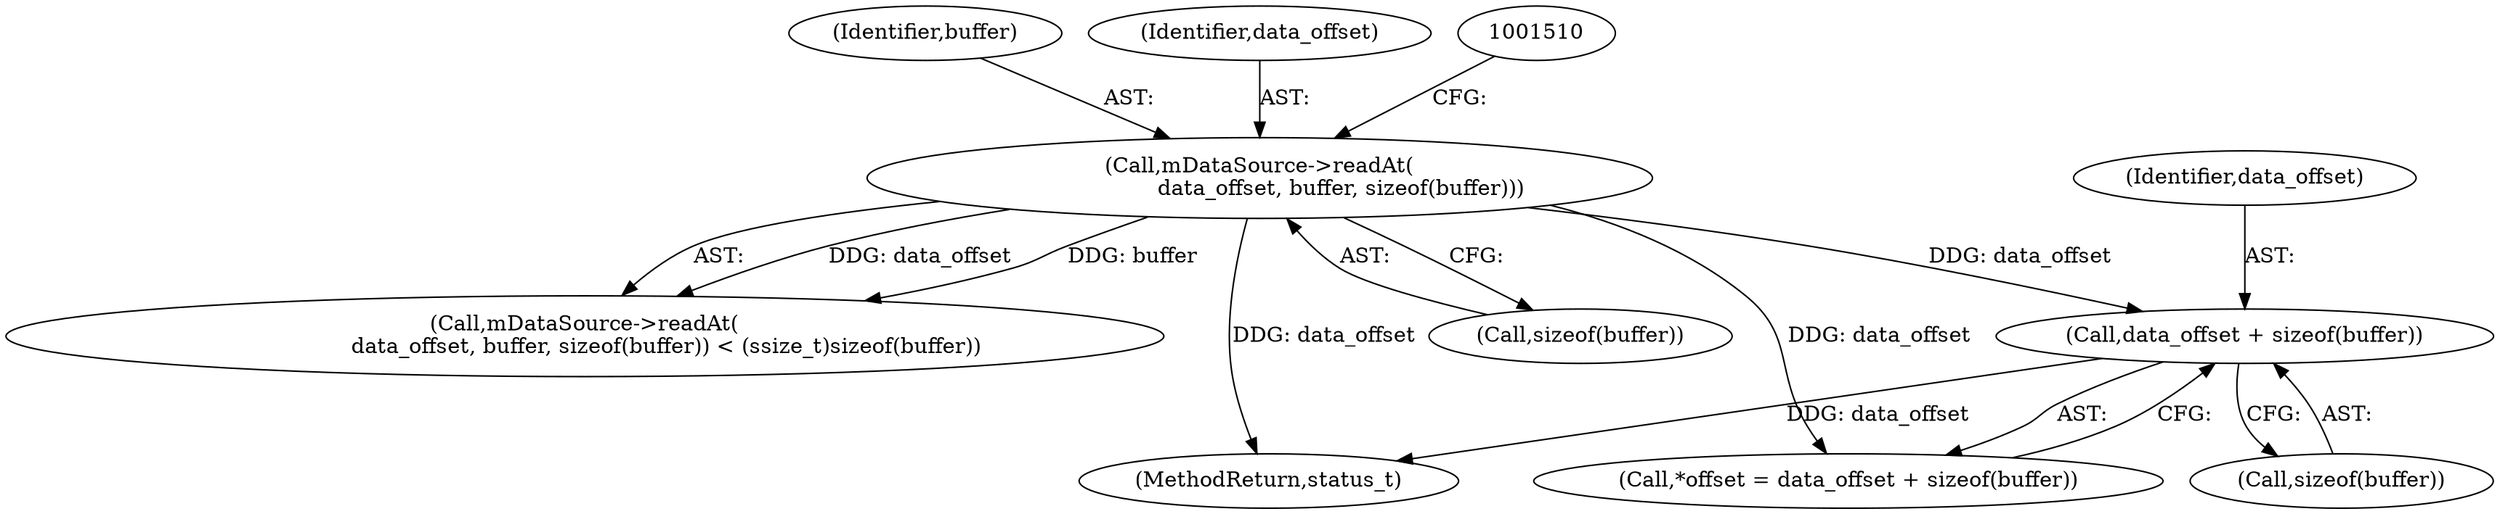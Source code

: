 digraph "0_Android_463a6f807e187828442949d1924e143cf07778c6@API" {
"1001591" [label="(Call,data_offset + sizeof(buffer))"];
"1001504" [label="(Call,mDataSource->readAt(\n                        data_offset, buffer, sizeof(buffer)))"];
"1001592" [label="(Identifier,data_offset)"];
"1001503" [label="(Call,mDataSource->readAt(\n                        data_offset, buffer, sizeof(buffer)) < (ssize_t)sizeof(buffer))"];
"1001504" [label="(Call,mDataSource->readAt(\n                        data_offset, buffer, sizeof(buffer)))"];
"1001506" [label="(Identifier,buffer)"];
"1001588" [label="(Call,*offset = data_offset + sizeof(buffer))"];
"1001591" [label="(Call,data_offset + sizeof(buffer))"];
"1001593" [label="(Call,sizeof(buffer))"];
"1001505" [label="(Identifier,data_offset)"];
"1002911" [label="(MethodReturn,status_t)"];
"1001507" [label="(Call,sizeof(buffer))"];
"1001591" -> "1001588"  [label="AST: "];
"1001591" -> "1001593"  [label="CFG: "];
"1001592" -> "1001591"  [label="AST: "];
"1001593" -> "1001591"  [label="AST: "];
"1001588" -> "1001591"  [label="CFG: "];
"1001591" -> "1002911"  [label="DDG: data_offset"];
"1001504" -> "1001591"  [label="DDG: data_offset"];
"1001504" -> "1001503"  [label="AST: "];
"1001504" -> "1001507"  [label="CFG: "];
"1001505" -> "1001504"  [label="AST: "];
"1001506" -> "1001504"  [label="AST: "];
"1001507" -> "1001504"  [label="AST: "];
"1001510" -> "1001504"  [label="CFG: "];
"1001504" -> "1002911"  [label="DDG: data_offset"];
"1001504" -> "1001503"  [label="DDG: data_offset"];
"1001504" -> "1001503"  [label="DDG: buffer"];
"1001504" -> "1001588"  [label="DDG: data_offset"];
}
